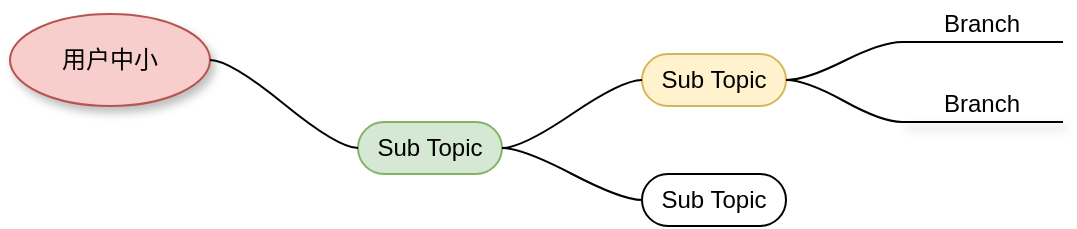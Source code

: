 <mxfile version="13.10.0" type="github">
  <diagram id="pJOe1LWRXH0g6gbi8GDk" name="第 1 页">
    <mxGraphModel dx="899" dy="504" grid="1" gridSize="10" guides="1" tooltips="1" connect="1" arrows="1" fold="1" page="1" pageScale="1" pageWidth="827" pageHeight="1169" math="0" shadow="0">
      <root>
        <mxCell id="0" />
        <mxCell id="1" parent="0" />
        <mxCell id="AA935_Tu2DBWLCYgcPEK-11" value="用户中小" style="ellipse;whiteSpace=wrap;html=1;align=center;newEdgeStyle={&quot;edgeStyle&quot;:&quot;entityRelationEdgeStyle&quot;,&quot;startArrow&quot;:&quot;none&quot;,&quot;endArrow&quot;:&quot;none&quot;,&quot;segment&quot;:10,&quot;curved&quot;:1};treeFolding=1;treeMoving=1;fillColor=#f8cecc;strokeColor=#b85450;shadow=1;" vertex="1" parent="1">
          <mxGeometry x="240" y="116" width="100" height="46" as="geometry" />
        </mxCell>
        <mxCell id="AA935_Tu2DBWLCYgcPEK-12" value="Sub Topic" style="whiteSpace=wrap;html=1;rounded=1;arcSize=50;align=center;verticalAlign=middle;strokeWidth=1;autosize=1;spacing=4;treeFolding=1;treeMoving=1;newEdgeStyle={&quot;edgeStyle&quot;:&quot;entityRelationEdgeStyle&quot;,&quot;startArrow&quot;:&quot;none&quot;,&quot;endArrow&quot;:&quot;none&quot;,&quot;segment&quot;:10,&quot;curved&quot;:1};fillColor=#d5e8d4;strokeColor=#82b366;" vertex="1" parent="1">
          <mxGeometry x="414" y="170" width="72" height="26" as="geometry" />
        </mxCell>
        <mxCell id="AA935_Tu2DBWLCYgcPEK-13" value="" style="edgeStyle=entityRelationEdgeStyle;startArrow=none;endArrow=none;segment=10;curved=1;exitX=1;exitY=0.5;exitDx=0;exitDy=0;" edge="1" target="AA935_Tu2DBWLCYgcPEK-12" parent="1" source="AA935_Tu2DBWLCYgcPEK-11">
          <mxGeometry relative="1" as="geometry">
            <mxPoint x="316" y="157" as="sourcePoint" />
          </mxGeometry>
        </mxCell>
        <mxCell id="AA935_Tu2DBWLCYgcPEK-14" value="Sub Topic" style="whiteSpace=wrap;html=1;rounded=1;arcSize=50;align=center;verticalAlign=middle;strokeWidth=1;autosize=1;spacing=4;treeFolding=1;treeMoving=1;newEdgeStyle={&quot;edgeStyle&quot;:&quot;entityRelationEdgeStyle&quot;,&quot;startArrow&quot;:&quot;none&quot;,&quot;endArrow&quot;:&quot;none&quot;,&quot;segment&quot;:10,&quot;curved&quot;:1};fillColor=#fff2cc;strokeColor=#d6b656;" vertex="1" parent="1">
          <mxGeometry x="556" y="136" width="72" height="26" as="geometry" />
        </mxCell>
        <mxCell id="AA935_Tu2DBWLCYgcPEK-15" value="" style="edgeStyle=entityRelationEdgeStyle;startArrow=none;endArrow=none;segment=10;curved=1;exitX=1;exitY=0.5;exitDx=0;exitDy=0;" edge="1" target="AA935_Tu2DBWLCYgcPEK-14" parent="1" source="AA935_Tu2DBWLCYgcPEK-12">
          <mxGeometry relative="1" as="geometry">
            <mxPoint x="516" y="120" as="sourcePoint" />
          </mxGeometry>
        </mxCell>
        <mxCell id="AA935_Tu2DBWLCYgcPEK-16" value="Sub Topic" style="whiteSpace=wrap;html=1;rounded=1;arcSize=50;align=center;verticalAlign=middle;strokeWidth=1;autosize=1;spacing=4;treeFolding=1;treeMoving=1;newEdgeStyle={&quot;edgeStyle&quot;:&quot;entityRelationEdgeStyle&quot;,&quot;startArrow&quot;:&quot;none&quot;,&quot;endArrow&quot;:&quot;none&quot;,&quot;segment&quot;:10,&quot;curved&quot;:1};" vertex="1" parent="1">
          <mxGeometry x="556" y="196" width="72" height="26" as="geometry" />
        </mxCell>
        <mxCell id="AA935_Tu2DBWLCYgcPEK-17" value="" style="edgeStyle=entityRelationEdgeStyle;startArrow=none;endArrow=none;segment=10;curved=1;exitX=1;exitY=0.5;exitDx=0;exitDy=0;" edge="1" target="AA935_Tu2DBWLCYgcPEK-16" parent="1" source="AA935_Tu2DBWLCYgcPEK-12">
          <mxGeometry relative="1" as="geometry">
            <mxPoint x="516" y="210" as="sourcePoint" />
          </mxGeometry>
        </mxCell>
        <mxCell id="AA935_Tu2DBWLCYgcPEK-18" value="Branch" style="whiteSpace=wrap;html=1;shape=partialRectangle;top=0;left=0;bottom=1;right=0;points=[[0,1],[1,1]];fillColor=none;align=center;verticalAlign=bottom;routingCenterY=0.5;snapToPoint=1;recursiveResize=0;autosize=1;treeFolding=1;treeMoving=1;newEdgeStyle={&quot;edgeStyle&quot;:&quot;entityRelationEdgeStyle&quot;,&quot;startArrow&quot;:&quot;none&quot;,&quot;endArrow&quot;:&quot;none&quot;,&quot;segment&quot;:10,&quot;curved&quot;:1};" vertex="1" parent="1">
          <mxGeometry x="686" y="110" width="80" height="20" as="geometry" />
        </mxCell>
        <mxCell id="AA935_Tu2DBWLCYgcPEK-19" value="" style="edgeStyle=entityRelationEdgeStyle;startArrow=none;endArrow=none;segment=10;curved=1;exitX=1;exitY=0.5;exitDx=0;exitDy=0;" edge="1" target="AA935_Tu2DBWLCYgcPEK-18" parent="1" source="AA935_Tu2DBWLCYgcPEK-14">
          <mxGeometry relative="1" as="geometry">
            <mxPoint x="646" y="110" as="sourcePoint" />
          </mxGeometry>
        </mxCell>
        <mxCell id="AA935_Tu2DBWLCYgcPEK-34" value="Branch" style="whiteSpace=wrap;html=1;shape=partialRectangle;top=0;left=0;bottom=1;right=0;points=[[0,1],[1,1]];fillColor=none;align=center;verticalAlign=bottom;routingCenterY=0.5;snapToPoint=1;recursiveResize=0;autosize=1;treeFolding=1;treeMoving=1;newEdgeStyle={&quot;edgeStyle&quot;:&quot;entityRelationEdgeStyle&quot;,&quot;startArrow&quot;:&quot;none&quot;,&quot;endArrow&quot;:&quot;none&quot;,&quot;segment&quot;:10,&quot;curved&quot;:1};shadow=1;" vertex="1" parent="1">
          <mxGeometry x="686" y="150" width="80" height="20" as="geometry" />
        </mxCell>
        <mxCell id="AA935_Tu2DBWLCYgcPEK-35" value="" style="edgeStyle=entityRelationEdgeStyle;startArrow=none;endArrow=none;segment=10;curved=1;exitX=1;exitY=0.5;exitDx=0;exitDy=0;" edge="1" target="AA935_Tu2DBWLCYgcPEK-34" parent="1" source="AA935_Tu2DBWLCYgcPEK-14">
          <mxGeometry relative="1" as="geometry">
            <mxPoint x="646" y="202" as="sourcePoint" />
          </mxGeometry>
        </mxCell>
      </root>
    </mxGraphModel>
  </diagram>
</mxfile>
